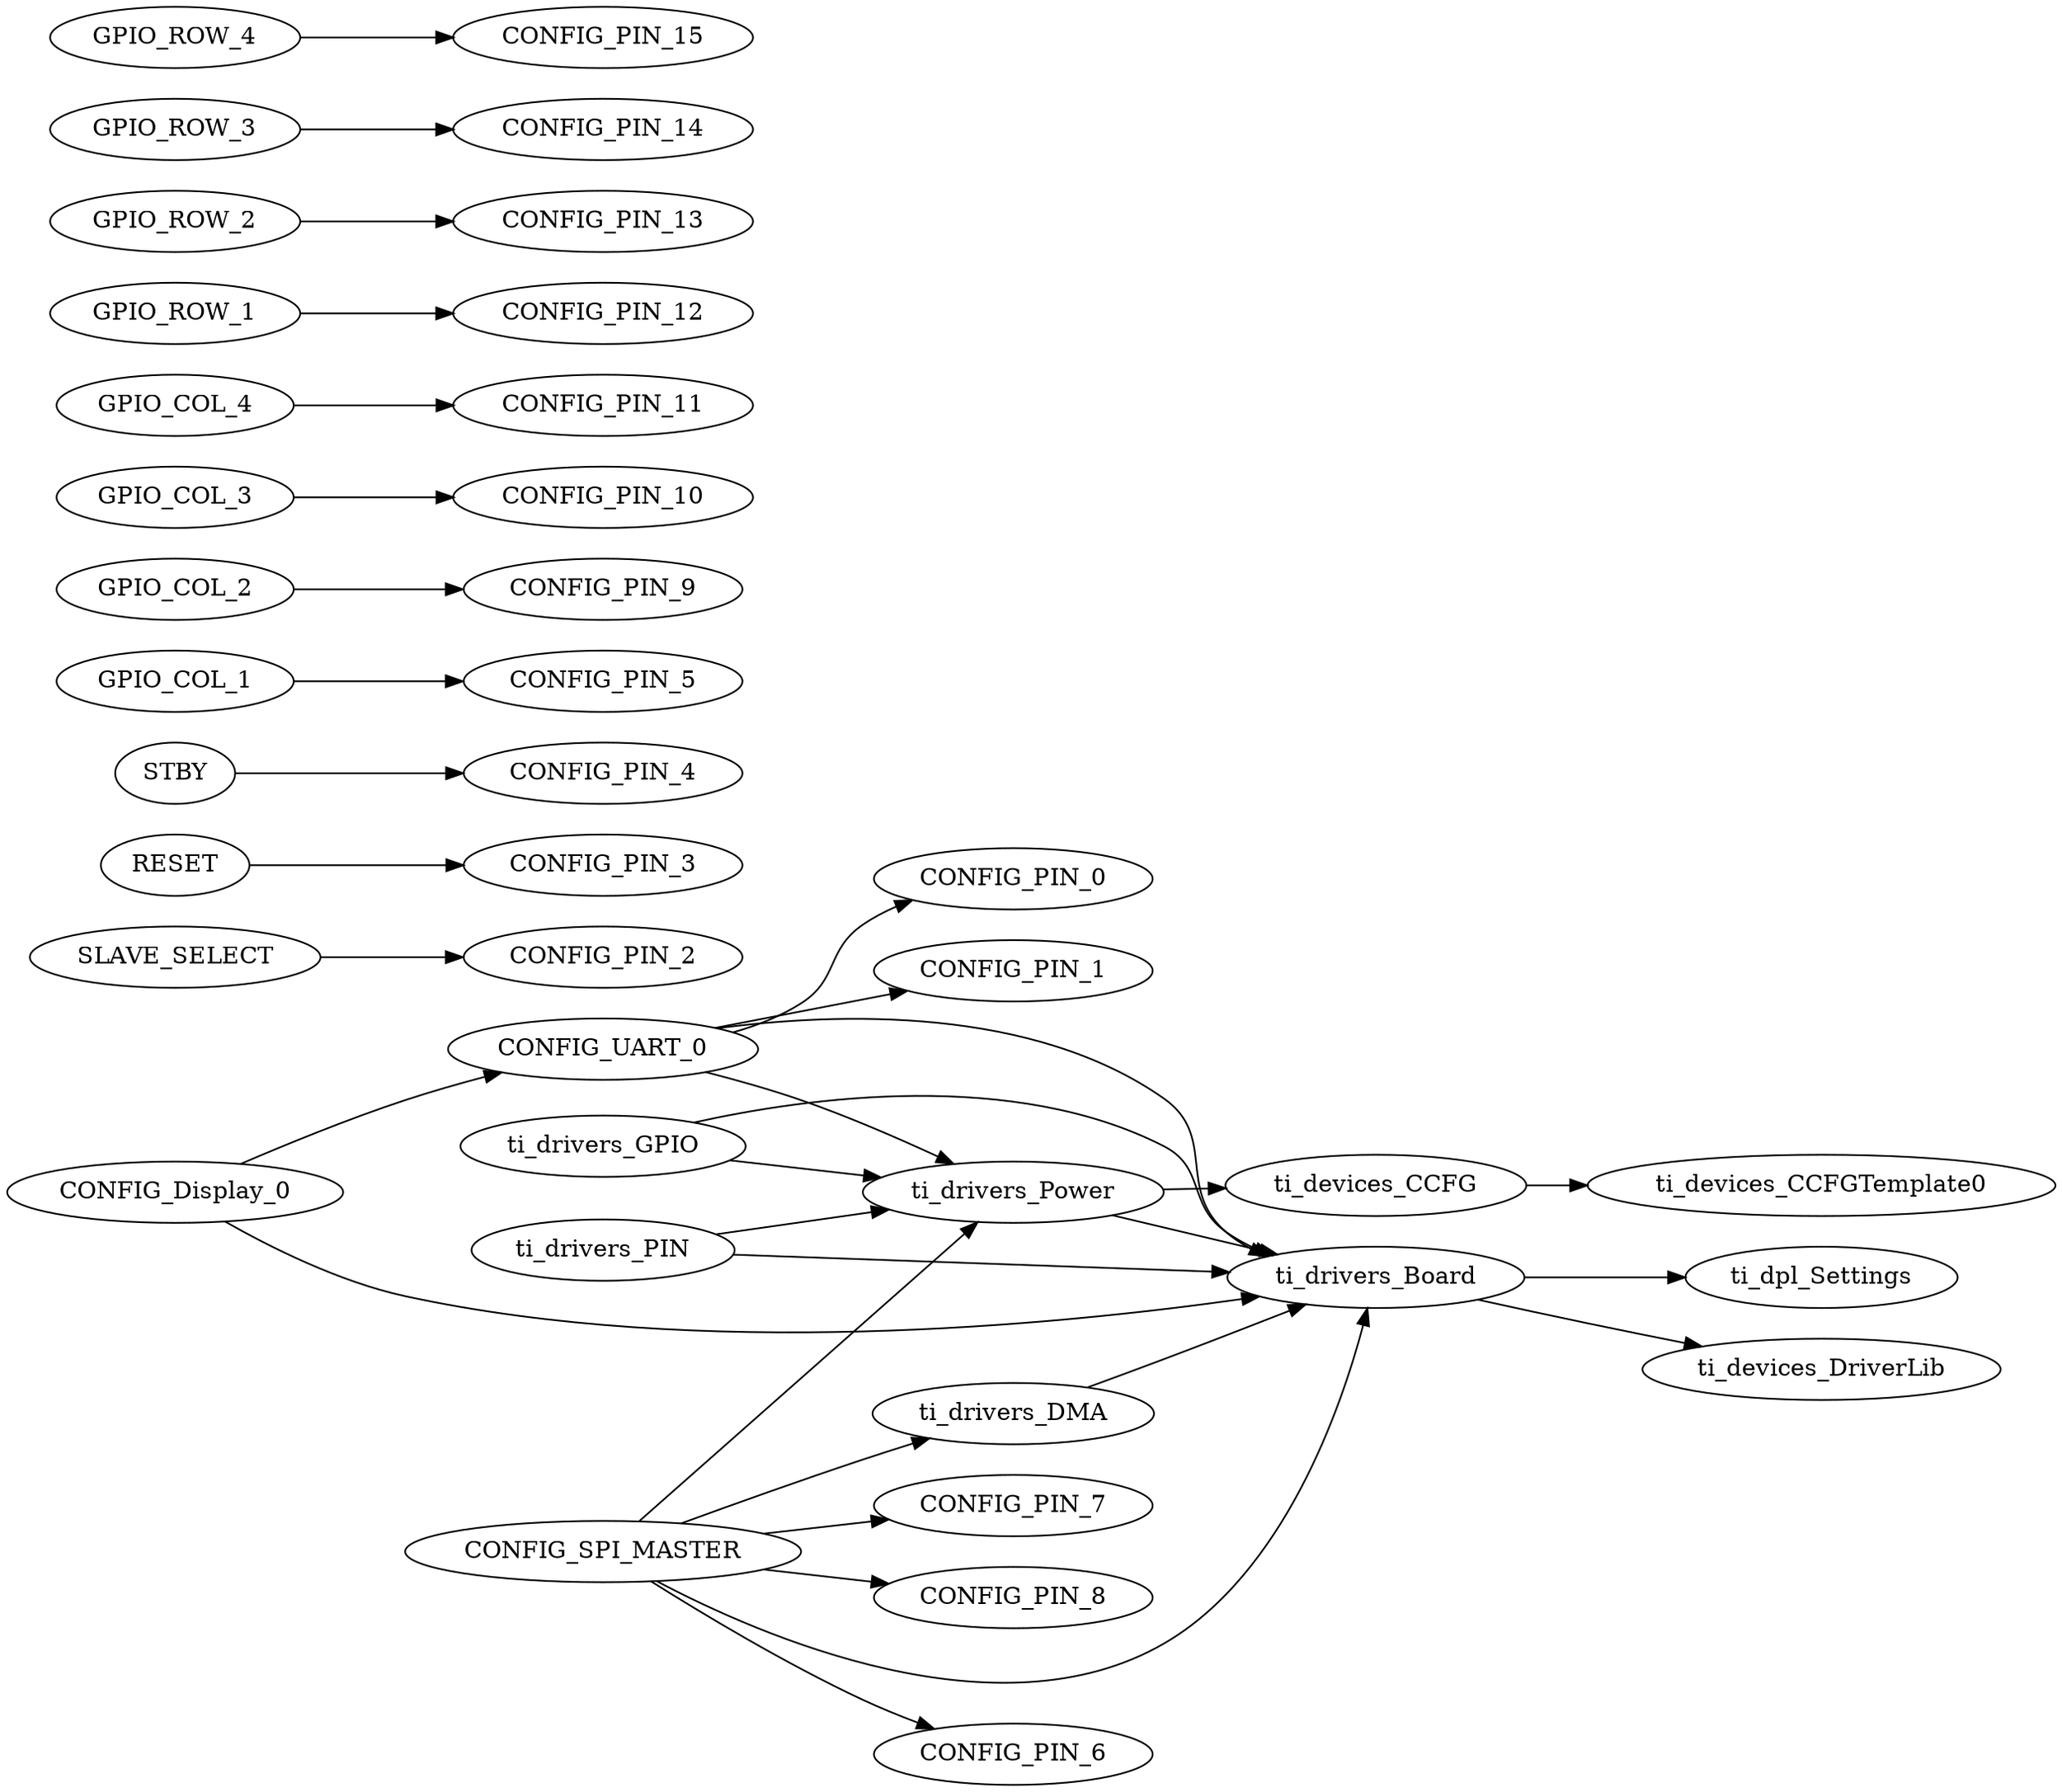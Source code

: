 digraph Model
{
    graph[rankdir=LR]

    // mod.$name=/ti/devices/CCFG
    ti_devices_CCFG -> ti_devices_CCFGTemplate0

    // mod.$name=/ti/devices/CCFGTemplate

    // mod.$name=/ti/devices/DriverLib

    // mod.$name=/ti/display/Display
    CONFIG_Display_0 -> ti_drivers_Board
    CONFIG_Display_0 -> CONFIG_UART_0

    // mod.$name=/ti/dpl/Settings

    // mod.$name=/ti/drivers/Board
    ti_drivers_Board -> ti_devices_DriverLib
    ti_drivers_Board -> ti_dpl_Settings

    // mod.$name=/ti/drivers/DMA
    ti_drivers_DMA -> ti_drivers_Board

    // mod.$name=/ti/drivers/GPIO
    ti_drivers_GPIO -> ti_drivers_Power
    ti_drivers_GPIO -> ti_drivers_Board
    SLAVE_SELECT -> CONFIG_PIN_2
    RESET -> CONFIG_PIN_3
    STBY -> CONFIG_PIN_4
    GPIO_COL_1 -> CONFIG_PIN_5
    GPIO_COL_2 -> CONFIG_PIN_9
    GPIO_COL_3 -> CONFIG_PIN_10
    GPIO_COL_4 -> CONFIG_PIN_11
    GPIO_ROW_1 -> CONFIG_PIN_12
    GPIO_ROW_2 -> CONFIG_PIN_13
    GPIO_ROW_3 -> CONFIG_PIN_14
    GPIO_ROW_4 -> CONFIG_PIN_15

    // mod.$name=/ti/drivers/PIN
    ti_drivers_PIN -> ti_drivers_Power
    ti_drivers_PIN -> ti_drivers_Board

    // mod.$name=/ti/drivers/Power
    ti_drivers_Power -> ti_devices_CCFG
    ti_drivers_Power -> ti_drivers_Board

    // mod.$name=/ti/drivers/RTOS

    // mod.$name=/ti/drivers/SPI
    CONFIG_SPI_MASTER -> ti_drivers_DMA
    CONFIG_SPI_MASTER -> ti_drivers_Power
    CONFIG_SPI_MASTER -> ti_drivers_Board
    CONFIG_SPI_MASTER -> CONFIG_PIN_6
    CONFIG_SPI_MASTER -> CONFIG_PIN_7
    CONFIG_SPI_MASTER -> CONFIG_PIN_8

    // mod.$name=/ti/drivers/UART
    CONFIG_UART_0 -> ti_drivers_Power
    CONFIG_UART_0 -> ti_drivers_Board
    CONFIG_UART_0 -> CONFIG_PIN_0
    CONFIG_UART_0 -> CONFIG_PIN_1
}
